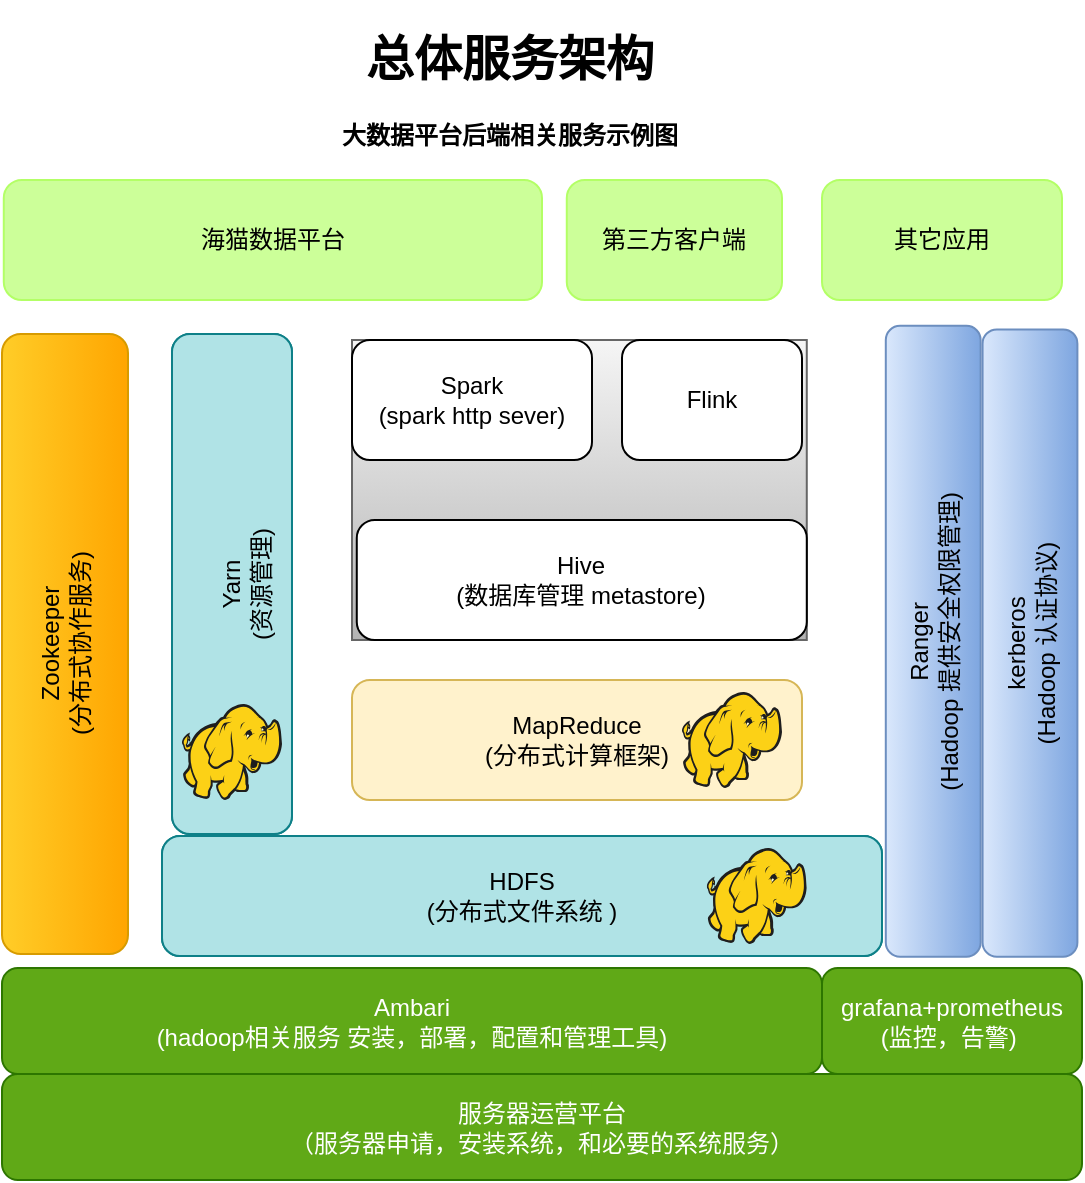 <mxfile version="14.6.13" type="github">
  <diagram id="_y4zRp_UmyId21-Hul7x" name="Page-1">
    <mxGraphModel dx="1292" dy="549" grid="1" gridSize="10" guides="1" tooltips="1" connect="1" arrows="1" fold="1" page="1" pageScale="1" pageWidth="827" pageHeight="1169" math="0" shadow="0">
      <root>
        <mxCell id="0" />
        <mxCell id="1" parent="0" />
        <mxCell id="7UA-1CkDOlzAfWWB-_jW-8" value="&lt;h1&gt;总体服务架构&lt;/h1&gt;&lt;p&gt;大数据平台后端相关服务示例图&lt;/p&gt;" style="text;html=1;spacing=5;spacingTop=-20;whiteSpace=wrap;overflow=hidden;rounded=0;fontStyle=1;align=center;rotation=0;" vertex="1" parent="1">
          <mxGeometry x="319" y="90" width="190" height="66.5" as="geometry" />
        </mxCell>
        <mxCell id="7UA-1CkDOlzAfWWB-_jW-21" value="Zookeeper&lt;br&gt;(分布式协作服务)" style="rounded=1;whiteSpace=wrap;html=1;rotation=-90;fillColor=#ffcd28;strokeColor=#d79b00;gradientColor=#ffa500;" vertex="1" parent="1">
          <mxGeometry x="36.5" y="370.5" width="310" height="63" as="geometry" />
        </mxCell>
        <mxCell id="7UA-1CkDOlzAfWWB-_jW-39" value="海猫数据平台" style="rounded=1;whiteSpace=wrap;html=1;strokeColor=#B3FF66;fillColor=#CCFF99;" vertex="1" parent="1">
          <mxGeometry x="160.89" y="170" width="269.11" height="60" as="geometry" />
        </mxCell>
        <mxCell id="7UA-1CkDOlzAfWWB-_jW-23" value="MapReduce&lt;br&gt;(分布式计算框架)" style="rounded=1;whiteSpace=wrap;html=1;fillColor=#fff2cc;strokeColor=#d6b656;" vertex="1" parent="1">
          <mxGeometry x="335" y="420" width="225" height="60" as="geometry" />
        </mxCell>
        <mxCell id="7UA-1CkDOlzAfWWB-_jW-22" value="HDFS&lt;br&gt;(分布式文件系统 )" style="rounded=1;whiteSpace=wrap;html=1;fillColor=#b0e3e6;strokeColor=#0e8088;" vertex="1" parent="1">
          <mxGeometry x="240" y="498" width="360" height="60" as="geometry" />
        </mxCell>
        <mxCell id="7UA-1CkDOlzAfWWB-_jW-25" value="&lt;br&gt;Yarn&lt;br&gt;(资源管理)" style="rounded=1;whiteSpace=wrap;html=1;rotation=-90;fillColor=#b0e3e6;strokeColor=#0e8088;" vertex="1" parent="1">
          <mxGeometry x="150" y="342" width="250" height="60" as="geometry" />
        </mxCell>
        <mxCell id="7UA-1CkDOlzAfWWB-_jW-15" value="" style="aspect=fixed;html=1;points=[];align=center;image;fontSize=12;image=img/lib/mscae/HDInsight.svg;fillColor=#60a917;strokeColor=#2D7600;fontColor=#ffffff;" vertex="1" parent="1">
          <mxGeometry x="512.39" y="504" width="50" height="48" as="geometry" />
        </mxCell>
        <mxCell id="7UA-1CkDOlzAfWWB-_jW-32" value="" style="aspect=fixed;html=1;points=[];align=center;image;fontSize=12;image=img/lib/mscae/HDInsight.svg;fillColor=#60a917;strokeColor=#2D7600;fontColor=#ffffff;" vertex="1" parent="1">
          <mxGeometry x="250" y="432" width="50" height="48" as="geometry" />
        </mxCell>
        <mxCell id="7UA-1CkDOlzAfWWB-_jW-42" value="HDFS&lt;br&gt;(分布式文件系统 )" style="rounded=1;whiteSpace=wrap;html=1;fillColor=#b0e3e6;strokeColor=#0e8088;" vertex="1" parent="1">
          <mxGeometry x="240" y="498" width="360" height="60" as="geometry" />
        </mxCell>
        <mxCell id="7UA-1CkDOlzAfWWB-_jW-43" value="&lt;br&gt;Yarn&lt;br&gt;(资源管理)" style="rounded=1;whiteSpace=wrap;html=1;rotation=-90;fillColor=#b0e3e6;strokeColor=#0e8088;" vertex="1" parent="1">
          <mxGeometry x="150" y="342" width="250" height="60" as="geometry" />
        </mxCell>
        <mxCell id="7UA-1CkDOlzAfWWB-_jW-44" value="" style="aspect=fixed;html=1;points=[];align=center;image;fontSize=12;image=img/lib/mscae/HDInsight.svg;fillColor=#60a917;strokeColor=#2D7600;fontColor=#ffffff;" vertex="1" parent="1">
          <mxGeometry x="512.39" y="504" width="50" height="48" as="geometry" />
        </mxCell>
        <mxCell id="7UA-1CkDOlzAfWWB-_jW-45" value="" style="aspect=fixed;html=1;points=[];align=center;image;fontSize=12;image=img/lib/mscae/HDInsight.svg;fillColor=#60a917;strokeColor=#2D7600;fontColor=#ffffff;" vertex="1" parent="1">
          <mxGeometry x="250" y="432" width="50" height="48" as="geometry" />
        </mxCell>
        <mxCell id="7UA-1CkDOlzAfWWB-_jW-29" value="Ranger&lt;br&gt;(Hadoop 提供安全权限管理)" style="rounded=1;whiteSpace=wrap;html=1;rotation=-90;gradientColor=#7ea6e0;fillColor=#dae8fc;strokeColor=#6c8ebf;" vertex="1" parent="1">
          <mxGeometry x="467.91" y="376.91" width="315.39" height="47.42" as="geometry" />
        </mxCell>
        <mxCell id="7UA-1CkDOlzAfWWB-_jW-31" value="kerberos&lt;br&gt;(Hadoop 认证协议)" style="rounded=1;whiteSpace=wrap;html=1;rotation=-90;gradientColor=#7ea6e0;fillColor=#dae8fc;strokeColor=#6c8ebf;" vertex="1" parent="1">
          <mxGeometry x="517.19" y="377.8" width="313.61" height="47.42" as="geometry" />
        </mxCell>
        <mxCell id="7UA-1CkDOlzAfWWB-_jW-51" value="第三方客户端" style="rounded=1;whiteSpace=wrap;html=1;strokeColor=#B3FF66;fillColor=#CCFF99;" vertex="1" parent="1">
          <mxGeometry x="442.39" y="170" width="107.61" height="60" as="geometry" />
        </mxCell>
        <mxCell id="7UA-1CkDOlzAfWWB-_jW-52" value="其它应用" style="rounded=1;whiteSpace=wrap;html=1;strokeColor=#B3FF66;fillColor=#CCFF99;" vertex="1" parent="1">
          <mxGeometry x="570" y="170" width="120" height="60" as="geometry" />
        </mxCell>
        <mxCell id="7UA-1CkDOlzAfWWB-_jW-53" value="" style="group;gradientColor=#b3b3b3;fillColor=#f5f5f5;strokeColor=#666666;" vertex="1" connectable="0" parent="1">
          <mxGeometry x="335" y="250" width="227.39" height="150" as="geometry" />
        </mxCell>
        <mxCell id="7UA-1CkDOlzAfWWB-_jW-48" value="Hive&lt;br&gt;(数据库管理 metastore)" style="rounded=1;whiteSpace=wrap;html=1;" vertex="1" parent="7UA-1CkDOlzAfWWB-_jW-53">
          <mxGeometry x="2.39" y="90" width="225" height="60" as="geometry" />
        </mxCell>
        <mxCell id="7UA-1CkDOlzAfWWB-_jW-49" value="Flink" style="rounded=1;whiteSpace=wrap;html=1;" vertex="1" parent="7UA-1CkDOlzAfWWB-_jW-53">
          <mxGeometry x="135" width="90" height="60" as="geometry" />
        </mxCell>
        <mxCell id="7UA-1CkDOlzAfWWB-_jW-47" value="Spark&lt;br&gt;(spark http sever)" style="rounded=1;whiteSpace=wrap;html=1;" vertex="1" parent="7UA-1CkDOlzAfWWB-_jW-53">
          <mxGeometry width="120" height="60" as="geometry" />
        </mxCell>
        <mxCell id="7UA-1CkDOlzAfWWB-_jW-19" value="服务器运营平台&lt;br&gt;（服务器申请，安装系统，和必要的系统服务）" style="rounded=1;whiteSpace=wrap;html=1;fillColor=#60a917;strokeColor=#2D7600;fontColor=#ffffff;" vertex="1" parent="1">
          <mxGeometry x="160" y="617" width="540" height="53" as="geometry" />
        </mxCell>
        <mxCell id="7UA-1CkDOlzAfWWB-_jW-20" value="Ambari&lt;br&gt;(hadoop相关服务 安装，部署，配置和管理工具)" style="rounded=1;whiteSpace=wrap;html=1;fillColor=#60a917;strokeColor=#2D7600;fontColor=#ffffff;" vertex="1" parent="1">
          <mxGeometry x="160" y="564" width="410" height="53" as="geometry" />
        </mxCell>
        <mxCell id="7UA-1CkDOlzAfWWB-_jW-54" value="grafana+prometheus&lt;br&gt;(监控，告警)&amp;nbsp;" style="rounded=1;whiteSpace=wrap;html=1;strokeColor=#2D7600;fillColor=#60a917;fontColor=#ffffff;" vertex="1" parent="1">
          <mxGeometry x="570" y="564" width="130" height="53" as="geometry" />
        </mxCell>
        <mxCell id="7UA-1CkDOlzAfWWB-_jW-55" value="" style="aspect=fixed;html=1;points=[];align=center;image;fontSize=12;image=img/lib/mscae/HDInsight.svg;fillColor=#60a917;strokeColor=#2D7600;fontColor=#ffffff;" vertex="1" parent="1">
          <mxGeometry x="500" y="426" width="50" height="48" as="geometry" />
        </mxCell>
      </root>
    </mxGraphModel>
  </diagram>
</mxfile>

